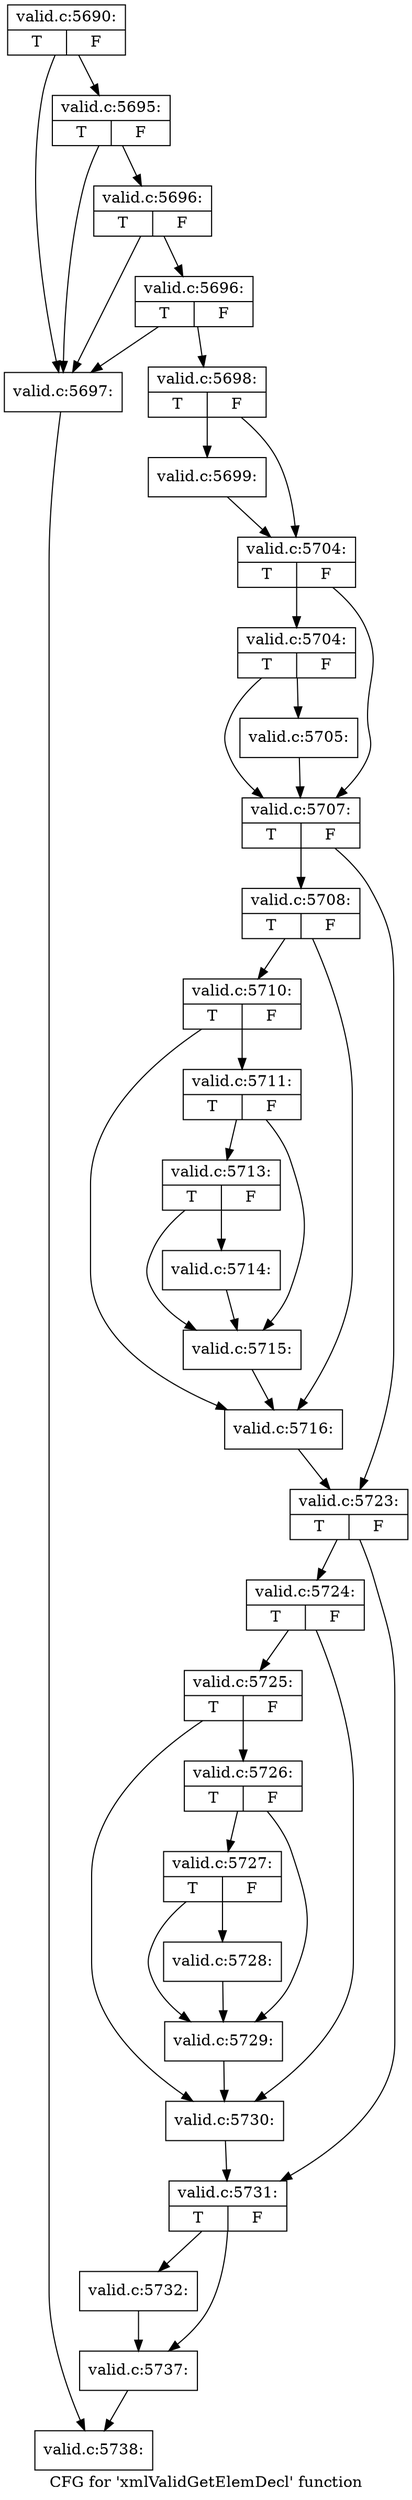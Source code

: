 digraph "CFG for 'xmlValidGetElemDecl' function" {
	label="CFG for 'xmlValidGetElemDecl' function";

	Node0x55fa5106a770 [shape=record,label="{valid.c:5690:|{<s0>T|<s1>F}}"];
	Node0x55fa5106a770 -> Node0x55fa51077210;
	Node0x55fa5106a770 -> Node0x55fa510773b0;
	Node0x55fa510773b0 [shape=record,label="{valid.c:5695:|{<s0>T|<s1>F}}"];
	Node0x55fa510773b0 -> Node0x55fa51077210;
	Node0x55fa510773b0 -> Node0x55fa51077330;
	Node0x55fa51077330 [shape=record,label="{valid.c:5696:|{<s0>T|<s1>F}}"];
	Node0x55fa51077330 -> Node0x55fa51077210;
	Node0x55fa51077330 -> Node0x55fa510772b0;
	Node0x55fa510772b0 [shape=record,label="{valid.c:5696:|{<s0>T|<s1>F}}"];
	Node0x55fa510772b0 -> Node0x55fa51077210;
	Node0x55fa510772b0 -> Node0x55fa51077260;
	Node0x55fa51077210 [shape=record,label="{valid.c:5697:}"];
	Node0x55fa51077210 -> Node0x55fa5106a7c0;
	Node0x55fa51077260 [shape=record,label="{valid.c:5698:|{<s0>T|<s1>F}}"];
	Node0x55fa51077260 -> Node0x55fa51077f00;
	Node0x55fa51077260 -> Node0x55fa51077f50;
	Node0x55fa51077f00 [shape=record,label="{valid.c:5699:}"];
	Node0x55fa51077f00 -> Node0x55fa51077f50;
	Node0x55fa51077f50 [shape=record,label="{valid.c:5704:|{<s0>T|<s1>F}}"];
	Node0x55fa51077f50 -> Node0x55fa51078510;
	Node0x55fa51077f50 -> Node0x55fa510784c0;
	Node0x55fa51078510 [shape=record,label="{valid.c:5704:|{<s0>T|<s1>F}}"];
	Node0x55fa51078510 -> Node0x55fa51078470;
	Node0x55fa51078510 -> Node0x55fa510784c0;
	Node0x55fa51078470 [shape=record,label="{valid.c:5705:}"];
	Node0x55fa51078470 -> Node0x55fa510784c0;
	Node0x55fa510784c0 [shape=record,label="{valid.c:5707:|{<s0>T|<s1>F}}"];
	Node0x55fa510784c0 -> Node0x55fa51079110;
	Node0x55fa510784c0 -> Node0x55fa51079160;
	Node0x55fa51079110 [shape=record,label="{valid.c:5708:|{<s0>T|<s1>F}}"];
	Node0x55fa51079110 -> Node0x55fa51079b40;
	Node0x55fa51079110 -> Node0x55fa51079af0;
	Node0x55fa51079b40 [shape=record,label="{valid.c:5710:|{<s0>T|<s1>F}}"];
	Node0x55fa51079b40 -> Node0x55fa51079aa0;
	Node0x55fa51079b40 -> Node0x55fa51079af0;
	Node0x55fa51079aa0 [shape=record,label="{valid.c:5711:|{<s0>T|<s1>F}}"];
	Node0x55fa51079aa0 -> Node0x55fa5107a880;
	Node0x55fa51079aa0 -> Node0x55fa5107a830;
	Node0x55fa5107a880 [shape=record,label="{valid.c:5713:|{<s0>T|<s1>F}}"];
	Node0x55fa5107a880 -> Node0x55fa5107a7e0;
	Node0x55fa5107a880 -> Node0x55fa5107a830;
	Node0x55fa5107a7e0 [shape=record,label="{valid.c:5714:}"];
	Node0x55fa5107a7e0 -> Node0x55fa5107a830;
	Node0x55fa5107a830 [shape=record,label="{valid.c:5715:}"];
	Node0x55fa5107a830 -> Node0x55fa51079af0;
	Node0x55fa51079af0 [shape=record,label="{valid.c:5716:}"];
	Node0x55fa51079af0 -> Node0x55fa51079160;
	Node0x55fa51079160 [shape=record,label="{valid.c:5723:|{<s0>T|<s1>F}}"];
	Node0x55fa51079160 -> Node0x55fa5107b210;
	Node0x55fa51079160 -> Node0x55fa5107b260;
	Node0x55fa5107b210 [shape=record,label="{valid.c:5724:|{<s0>T|<s1>F}}"];
	Node0x55fa5107b210 -> Node0x55fa5107bb90;
	Node0x55fa5107b210 -> Node0x55fa5107bb40;
	Node0x55fa5107bb90 [shape=record,label="{valid.c:5725:|{<s0>T|<s1>F}}"];
	Node0x55fa5107bb90 -> Node0x55fa5107baf0;
	Node0x55fa5107bb90 -> Node0x55fa5107bb40;
	Node0x55fa5107baf0 [shape=record,label="{valid.c:5726:|{<s0>T|<s1>F}}"];
	Node0x55fa5107baf0 -> Node0x55fa5107c820;
	Node0x55fa5107baf0 -> Node0x55fa5107c7d0;
	Node0x55fa5107c820 [shape=record,label="{valid.c:5727:|{<s0>T|<s1>F}}"];
	Node0x55fa5107c820 -> Node0x55fa5107c780;
	Node0x55fa5107c820 -> Node0x55fa5107c7d0;
	Node0x55fa5107c780 [shape=record,label="{valid.c:5728:}"];
	Node0x55fa5107c780 -> Node0x55fa5107c7d0;
	Node0x55fa5107c7d0 [shape=record,label="{valid.c:5729:}"];
	Node0x55fa5107c7d0 -> Node0x55fa5107bb40;
	Node0x55fa5107bb40 [shape=record,label="{valid.c:5730:}"];
	Node0x55fa5107bb40 -> Node0x55fa5107b260;
	Node0x55fa5107b260 [shape=record,label="{valid.c:5731:|{<s0>T|<s1>F}}"];
	Node0x55fa5107b260 -> Node0x55fa5107d1b0;
	Node0x55fa5107b260 -> Node0x55fa5107d200;
	Node0x55fa5107d1b0 [shape=record,label="{valid.c:5732:}"];
	Node0x55fa5107d1b0 -> Node0x55fa5107d200;
	Node0x55fa5107d200 [shape=record,label="{valid.c:5737:}"];
	Node0x55fa5107d200 -> Node0x55fa5106a7c0;
	Node0x55fa5106a7c0 [shape=record,label="{valid.c:5738:}"];
}
